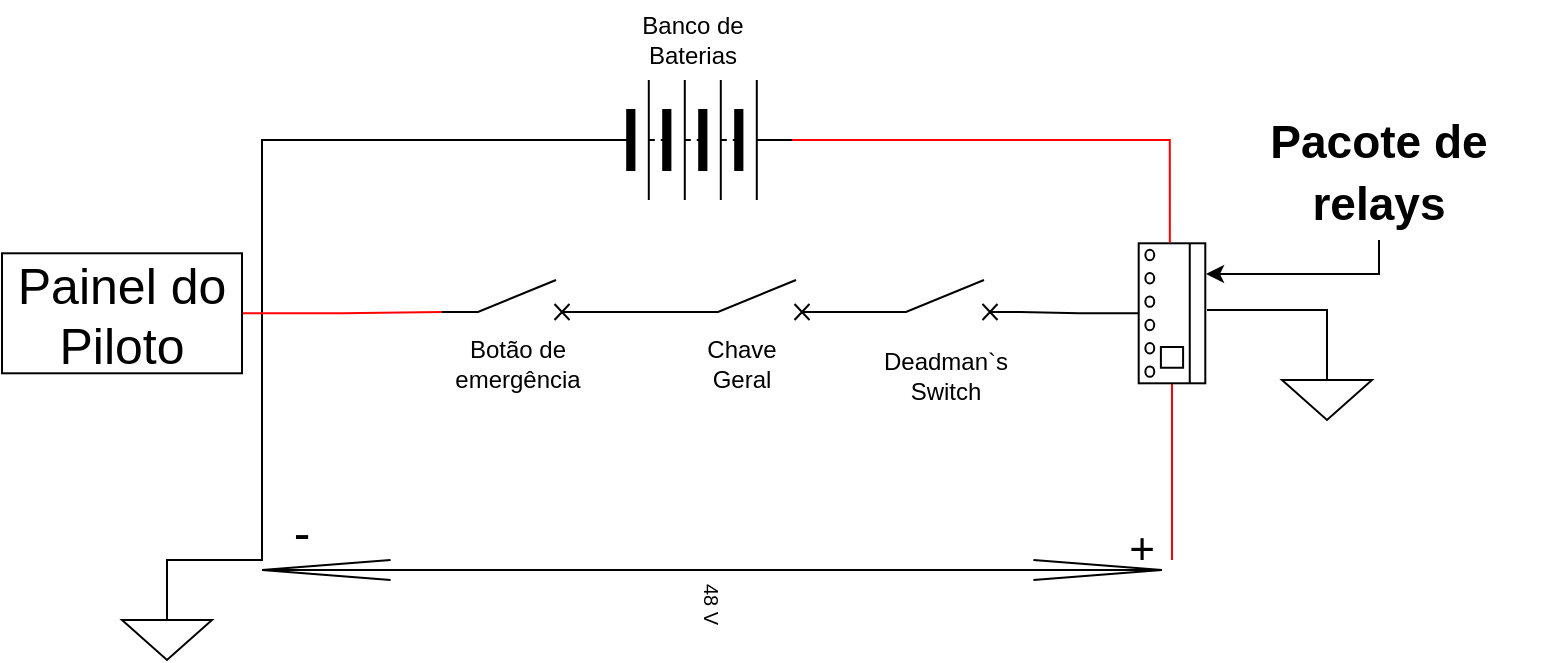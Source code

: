 <mxfile version="20.8.16" type="device"><diagram name="Página-1" id="IJ_Rr8myhwIaj_5paEMu"><mxGraphModel dx="904" dy="691" grid="1" gridSize="10" guides="1" tooltips="1" connect="1" arrows="1" fold="1" page="1" pageScale="1" pageWidth="827" pageHeight="1169" math="0" shadow="0"><root><mxCell id="0"/><mxCell id="1" parent="0"/><mxCell id="sJag0aC-FRktdZvEB-_c-13" style="edgeStyle=orthogonalEdgeStyle;rounded=0;orthogonalLoop=1;jettySize=auto;html=1;exitX=0;exitY=0.8;exitDx=0;exitDy=0;entryX=1;entryY=0.8;entryDx=0;entryDy=0;endArrow=none;endFill=0;" edge="1" parent="1" source="sJag0aC-FRktdZvEB-_c-3" target="sJag0aC-FRktdZvEB-_c-4"><mxGeometry relative="1" as="geometry"/></mxCell><mxCell id="sJag0aC-FRktdZvEB-_c-3" value="" style="pointerEvents=1;verticalLabelPosition=bottom;shadow=0;dashed=0;align=center;html=1;verticalAlign=top;shape=mxgraph.electrical.electro-mechanical.circuitBreaker2;elSwitchState=off;" vertex="1" parent="1"><mxGeometry x="464" y="350" width="75" height="20" as="geometry"/></mxCell><mxCell id="sJag0aC-FRktdZvEB-_c-16" style="edgeStyle=orthogonalEdgeStyle;rounded=0;orthogonalLoop=1;jettySize=auto;html=1;exitX=0;exitY=0.8;exitDx=0;exitDy=0;entryX=1;entryY=0.8;entryDx=0;entryDy=0;endArrow=none;endFill=0;" edge="1" parent="1" source="sJag0aC-FRktdZvEB-_c-4" target="sJag0aC-FRktdZvEB-_c-19"><mxGeometry relative="1" as="geometry"><mxPoint x="335" y="366.9" as="targetPoint"/></mxGeometry></mxCell><mxCell id="sJag0aC-FRktdZvEB-_c-4" value="" style="pointerEvents=1;verticalLabelPosition=bottom;shadow=0;dashed=0;align=center;html=1;verticalAlign=top;shape=mxgraph.electrical.electro-mechanical.circuitBreaker2;elSwitchState=off;" vertex="1" parent="1"><mxGeometry x="370" y="350" width="75" height="20" as="geometry"/></mxCell><mxCell id="sJag0aC-FRktdZvEB-_c-12" style="edgeStyle=orthogonalEdgeStyle;rounded=0;orthogonalLoop=1;jettySize=auto;html=1;entryX=1;entryY=0.8;entryDx=0;entryDy=0;endArrow=none;endFill=0;" edge="1" parent="1" source="sJag0aC-FRktdZvEB-_c-7" target="sJag0aC-FRktdZvEB-_c-3"><mxGeometry relative="1" as="geometry"/></mxCell><mxCell id="sJag0aC-FRktdZvEB-_c-22" style="edgeStyle=orthogonalEdgeStyle;rounded=0;orthogonalLoop=1;jettySize=auto;html=1;endArrow=none;endFill=0;strokeColor=#FF0000;" edge="1" parent="1" source="sJag0aC-FRktdZvEB-_c-7"><mxGeometry relative="1" as="geometry"><mxPoint x="615" y="490" as="targetPoint"/></mxGeometry></mxCell><mxCell id="sJag0aC-FRktdZvEB-_c-7" value="" style="verticalLabelPosition=bottom;dashed=0;shadow=0;html=1;align=center;verticalAlign=top;shape=mxgraph.cabinets.overcurrent_relay_1_32a;rotation=90;" vertex="1" parent="1"><mxGeometry x="580" y="350.0" width="70" height="33.3" as="geometry"/></mxCell><mxCell id="sJag0aC-FRktdZvEB-_c-23" style="edgeStyle=orthogonalEdgeStyle;rounded=0;orthogonalLoop=1;jettySize=auto;html=1;endArrow=none;endFill=0;entryX=0.5;entryY=0;entryDx=0;entryDy=0;entryPerimeter=0;" edge="1" parent="1" source="sJag0aC-FRktdZvEB-_c-9" target="sJag0aC-FRktdZvEB-_c-32"><mxGeometry relative="1" as="geometry"><mxPoint x="160" y="480" as="targetPoint"/><Array as="points"><mxPoint x="160" y="280"/><mxPoint x="160" y="490"/></Array></mxGeometry></mxCell><mxCell id="sJag0aC-FRktdZvEB-_c-24" style="edgeStyle=orthogonalEdgeStyle;rounded=0;orthogonalLoop=1;jettySize=auto;html=1;entryX=-0.004;entryY=0.532;entryDx=0;entryDy=0;entryPerimeter=0;endArrow=none;endFill=0;strokeColor=#FF0000;" edge="1" parent="1" source="sJag0aC-FRktdZvEB-_c-9" target="sJag0aC-FRktdZvEB-_c-7"><mxGeometry relative="1" as="geometry"/></mxCell><mxCell id="sJag0aC-FRktdZvEB-_c-9" value="" style="pointerEvents=1;verticalLabelPosition=bottom;shadow=0;dashed=0;align=center;html=1;verticalAlign=top;shape=mxgraph.electrical.miscellaneous.batteryStack;rotation=0;" vertex="1" parent="1"><mxGeometry x="325" y="250" width="100" height="60" as="geometry"/></mxCell><mxCell id="sJag0aC-FRktdZvEB-_c-10" value="Banco de Baterias" style="text;html=1;strokeColor=none;fillColor=none;align=center;verticalAlign=middle;whiteSpace=wrap;rounded=0;" vertex="1" parent="1"><mxGeometry x="337.5" y="210" width="75" height="40" as="geometry"/></mxCell><mxCell id="sJag0aC-FRktdZvEB-_c-17" value="Deadman`s Switch" style="text;html=1;strokeColor=none;fillColor=none;align=center;verticalAlign=middle;whiteSpace=wrap;rounded=0;" vertex="1" parent="1"><mxGeometry x="471.5" y="383.3" width="60" height="30" as="geometry"/></mxCell><mxCell id="sJag0aC-FRktdZvEB-_c-18" value="Chave Geral" style="text;html=1;strokeColor=none;fillColor=none;align=center;verticalAlign=middle;whiteSpace=wrap;rounded=0;" vertex="1" parent="1"><mxGeometry x="370" y="376.65" width="60" height="30" as="geometry"/></mxCell><mxCell id="sJag0aC-FRktdZvEB-_c-19" value="" style="pointerEvents=1;verticalLabelPosition=bottom;shadow=0;dashed=0;align=center;html=1;verticalAlign=top;shape=mxgraph.electrical.electro-mechanical.circuitBreaker2;elSwitchState=off;" vertex="1" parent="1"><mxGeometry x="250" y="350" width="75" height="20" as="geometry"/></mxCell><mxCell id="sJag0aC-FRktdZvEB-_c-20" value="Botão de emergência" style="text;html=1;strokeColor=none;fillColor=none;align=center;verticalAlign=middle;whiteSpace=wrap;rounded=0;" vertex="1" parent="1"><mxGeometry x="258" y="376.65" width="60" height="30" as="geometry"/></mxCell><mxCell id="sJag0aC-FRktdZvEB-_c-25" value="&lt;font style=&quot;font-size: 25px;&quot;&gt;-&lt;/font&gt;" style="text;html=1;strokeColor=none;fillColor=none;align=center;verticalAlign=middle;whiteSpace=wrap;rounded=0;" vertex="1" parent="1"><mxGeometry x="150" y="460" width="60" height="30" as="geometry"/></mxCell><mxCell id="sJag0aC-FRktdZvEB-_c-26" value="&lt;font style=&quot;font-size: 22px;&quot;&gt;+&lt;/font&gt;" style="text;html=1;strokeColor=none;fillColor=none;align=center;verticalAlign=middle;whiteSpace=wrap;rounded=0;" vertex="1" parent="1"><mxGeometry x="570" y="470" width="60" height="30" as="geometry"/></mxCell><mxCell id="sJag0aC-FRktdZvEB-_c-31" style="edgeStyle=orthogonalEdgeStyle;rounded=0;orthogonalLoop=1;jettySize=auto;html=1;strokeColor=#FF0000;fontSize=25;endArrow=none;endFill=0;entryX=0;entryY=0.8;entryDx=0;entryDy=0;" edge="1" parent="1" source="sJag0aC-FRktdZvEB-_c-28" target="sJag0aC-FRktdZvEB-_c-19"><mxGeometry relative="1" as="geometry"><mxPoint x="230" y="320.0" as="targetPoint"/></mxGeometry></mxCell><mxCell id="sJag0aC-FRktdZvEB-_c-28" value="Painel do Piloto" style="rounded=0;whiteSpace=wrap;html=1;fontSize=25;" vertex="1" parent="1"><mxGeometry x="30" y="336.65" width="120" height="60" as="geometry"/></mxCell><mxCell id="sJag0aC-FRktdZvEB-_c-32" value="" style="pointerEvents=1;verticalLabelPosition=bottom;shadow=0;dashed=0;align=center;html=1;verticalAlign=top;shape=mxgraph.electrical.signal_sources.signal_ground;fontSize=25;" vertex="1" parent="1"><mxGeometry x="90" y="510" width="45" height="30" as="geometry"/></mxCell><mxCell id="sJag0aC-FRktdZvEB-_c-34" style="edgeStyle=orthogonalEdgeStyle;rounded=0;orthogonalLoop=1;jettySize=auto;html=1;exitX=0.5;exitY=0;exitDx=0;exitDy=0;exitPerimeter=0;entryX=0.477;entryY=-0.026;entryDx=0;entryDy=0;entryPerimeter=0;strokeColor=#000000;fontSize=25;endArrow=none;endFill=0;" edge="1" parent="1" source="sJag0aC-FRktdZvEB-_c-33" target="sJag0aC-FRktdZvEB-_c-7"><mxGeometry relative="1" as="geometry"><Array as="points"><mxPoint x="693" y="365"/></Array></mxGeometry></mxCell><mxCell id="sJag0aC-FRktdZvEB-_c-33" value="" style="pointerEvents=1;verticalLabelPosition=bottom;shadow=0;dashed=0;align=center;html=1;verticalAlign=top;shape=mxgraph.electrical.signal_sources.signal_ground;fontSize=25;" vertex="1" parent="1"><mxGeometry x="670" y="390" width="45" height="30" as="geometry"/></mxCell><mxCell id="sJag0aC-FRktdZvEB-_c-37" value="48 V" style="labelPosition=right;align=left;shape=mxgraph.electrical.signal_sources.voltage;shadow=0;dashed=0;strokeWidth=1;fontSize=10;html=1;rotation=90;" vertex="1" parent="1"><mxGeometry x="380" y="270" width="10" height="450" as="geometry"/></mxCell><mxCell id="sJag0aC-FRktdZvEB-_c-42" style="edgeStyle=orthogonalEdgeStyle;rounded=0;orthogonalLoop=1;jettySize=auto;html=1;entryX=0.219;entryY=-0.011;entryDx=0;entryDy=0;entryPerimeter=0;strokeColor=#000000;fontSize=23;endArrow=classic;endFill=1;" edge="1" parent="1" source="sJag0aC-FRktdZvEB-_c-41" target="sJag0aC-FRktdZvEB-_c-7"><mxGeometry relative="1" as="geometry"><Array as="points"><mxPoint x="719" y="347"/></Array></mxGeometry></mxCell><mxCell id="sJag0aC-FRktdZvEB-_c-41" value="&lt;font style=&quot;font-size: 23px;&quot;&gt;&lt;b&gt;Pacote de relays&lt;/b&gt;&lt;/font&gt;" style="text;html=1;strokeColor=none;fillColor=none;align=center;verticalAlign=middle;whiteSpace=wrap;rounded=0;fontSize=25;" vertex="1" parent="1"><mxGeometry x="630" y="260" width="177" height="70" as="geometry"/></mxCell></root></mxGraphModel></diagram></mxfile>